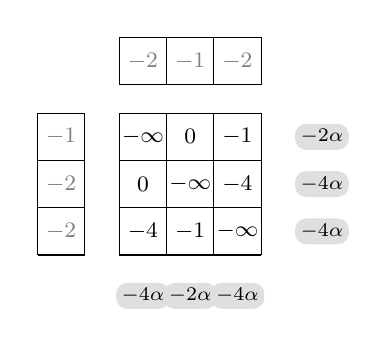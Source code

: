 \begin{tikzpicture}[node distance=.1cm and .1cm]
	\begin{scope}[local bounding box=components]
		% Constraint table
		\node (table) {
			\begin{tikzpicture}[scale=.6]
				\draw[step=1,black,thin] (0,0) grid (3,3);
				\node[anchor=center] at ( .5, .5) {\footnotesize\(-4\)};
				\node[anchor=center] at ( .5,1.5) {\footnotesize\(0\)};
				\node[anchor=center] at ( .5,2.5) {\footnotesize\(-\infty\)};
				\node[anchor=center] at (1.5, .5) {\footnotesize\(-1\)};
				\node[anchor=center] at (1.5,1.5) {\footnotesize\(-\infty\)};
				\node[anchor=center] at (1.5,2.5) {\footnotesize\(0\)};
				\node[anchor=center] at (2.5, .5) {\footnotesize\(-\infty\)};
				\node[anchor=center] at (2.5,1.5) {\footnotesize\(-4\)};
				\node[anchor=center] at (2.5,2.5) {\footnotesize\(-1\)};
			\end{tikzpicture}
		};
		% Upper variable
		\node[above=of table] (upper-var) {
			\begin{tikzpicture}[scale=.6]
				\draw[step=1,black,thin] (0,0) grid (3,1);
				\node[anchor=center] at ( .5,.5)
					{\textcolor{gray}{\footnotesize\(-2\)}};
				\node[anchor=center] at (1.5,.5)
					{\textcolor{gray}{\footnotesize\(-1\)}};
				\node[anchor=center] at (2.5,.5)
					{\textcolor{gray}{\footnotesize\(-2\)}};
			\end{tikzpicture}
		};
		% Left variable
		\node[left=of table] (left-var) {
			\begin{tikzpicture}[scale=.6]
				\draw[step=1,black,thin] (0,0) grid (1,3);
				\node[anchor=center] at (.5, .5)
					{\textcolor{gray}{\footnotesize\(-2\)}};
				\node[anchor=center] at (.5,1.5)
					{\textcolor{gray}{\footnotesize\(-2\)}};
				\node[anchor=center] at (.5,2.5)
					{\textcolor{gray}{\footnotesize\(-1\)}};
			\end{tikzpicture}
		};
		% Move out, upper
		\node[below=of table] (upper-move) {
			\begin{tikzpicture}[scale=.6,every node/.style={rectangle,rounded corners,fill=gray!25,inner sep=2pt}]
				\node[anchor=center] at ( .5,.5)
					{{\scriptsize\(-4\alpha\)}};
				\node[anchor=center] at (1.5,.5)
					{{\scriptsize\(-2\alpha\)}};
				\node[anchor=center] at (2.5,.5)
					{{\scriptsize\(-4\alpha\)}};
			\end{tikzpicture}
		};
		% Move out, left
		\node[right=of table] (left-move) {
			\begin{tikzpicture}[scale=.6,every node/.style={rectangle,rounded corners,fill=gray!25,inner sep=2pt}]
				\node[anchor=center] at (.5, .5)
					{{\scriptsize\(-4\alpha\)}};
				\node[anchor=center] at (.5,1.5)
					{{\scriptsize\(-4\alpha\)}};
				\node[anchor=center] at (.5,2.5)
					{{\scriptsize\(-2\alpha\)}};
			\end{tikzpicture}
		};
	\end{scope}
\end{tikzpicture}

